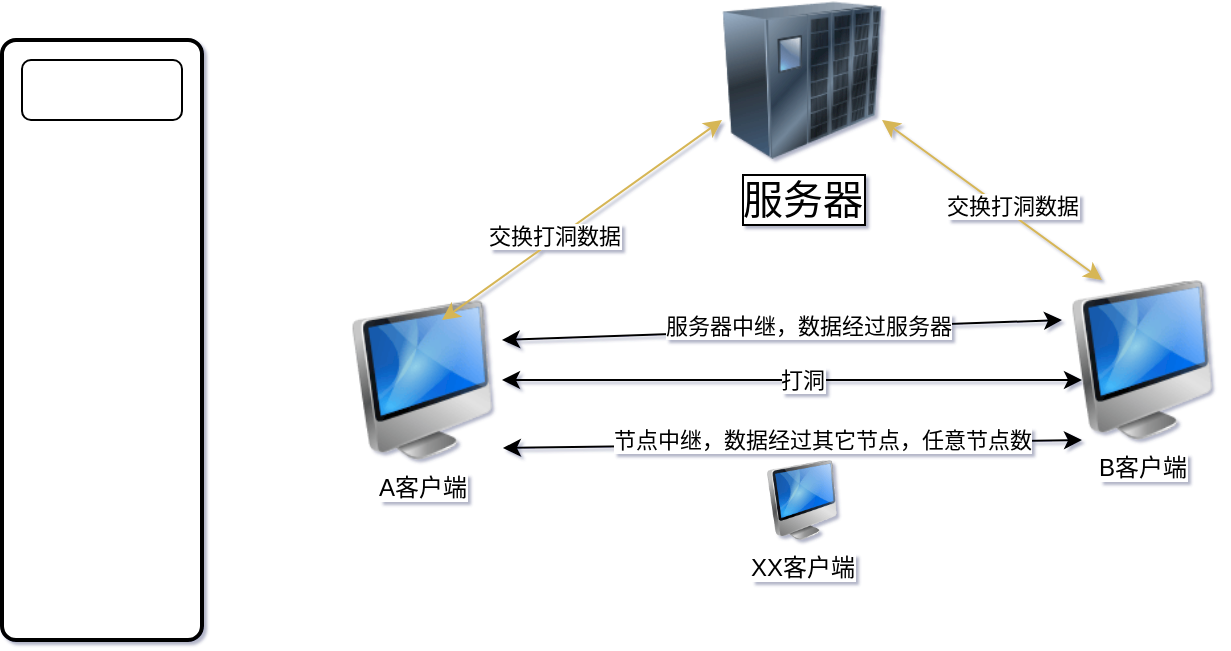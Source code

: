<mxfile version="21.1.2" type="device">
  <diagram id="C5RBs43oDa-KdzZeNtuy" name="Page-1">
    <mxGraphModel dx="2234" dy="1637" grid="1" gridSize="10" guides="1" tooltips="1" connect="1" arrows="1" fold="1" page="0" pageScale="1" pageWidth="1600" pageHeight="900" background="none" math="0" shadow="1">
      <root>
        <mxCell id="WIyWlLk6GJQsqaUBKTNV-0" />
        <mxCell id="WIyWlLk6GJQsqaUBKTNV-1" parent="WIyWlLk6GJQsqaUBKTNV-0" />
        <mxCell id="41qfXQSUIJDeYp5ECm9Y-423" value="服务器&lt;br style=&quot;font-size: 20px;&quot;&gt;" style="image;html=1;image=img/lib/clip_art/networking/UPS_128x128.png;labelBorderColor=default;fontSize=20;" vertex="1" parent="WIyWlLk6GJQsqaUBKTNV-1">
          <mxGeometry x="-230" y="-800" width="80" height="80" as="geometry" />
        </mxCell>
        <mxCell id="41qfXQSUIJDeYp5ECm9Y-426" value="A客户端" style="image;html=1;image=img/lib/clip_art/computers/iMac_128x128.png" vertex="1" parent="WIyWlLk6GJQsqaUBKTNV-1">
          <mxGeometry x="-420" y="-650" width="80" height="80" as="geometry" />
        </mxCell>
        <mxCell id="41qfXQSUIJDeYp5ECm9Y-427" value="B客户端" style="image;html=1;image=img/lib/clip_art/computers/iMac_128x128.png" vertex="1" parent="WIyWlLk6GJQsqaUBKTNV-1">
          <mxGeometry x="-60" y="-660" width="80" height="80" as="geometry" />
        </mxCell>
        <mxCell id="41qfXQSUIJDeYp5ECm9Y-431" value="" style="endArrow=classic;startArrow=classic;html=1;rounded=0;entryX=0.25;entryY=0;entryDx=0;entryDy=0;fillColor=#fff2cc;strokeColor=#d6b656;exitX=1;exitY=0.75;exitDx=0;exitDy=0;" edge="1" parent="WIyWlLk6GJQsqaUBKTNV-1" source="41qfXQSUIJDeYp5ECm9Y-423" target="41qfXQSUIJDeYp5ECm9Y-427">
          <mxGeometry width="50" height="50" relative="1" as="geometry">
            <mxPoint x="-150" y="-760" as="sourcePoint" />
            <mxPoint x="-100" y="-810" as="targetPoint" />
          </mxGeometry>
        </mxCell>
        <mxCell id="41qfXQSUIJDeYp5ECm9Y-442" value="交换打洞数据" style="edgeLabel;html=1;align=center;verticalAlign=middle;resizable=0;points=[];" vertex="1" connectable="0" parent="41qfXQSUIJDeYp5ECm9Y-431">
          <mxGeometry x="0.136" y="4" relative="1" as="geometry">
            <mxPoint as="offset" />
          </mxGeometry>
        </mxCell>
        <mxCell id="41qfXQSUIJDeYp5ECm9Y-432" value="" style="endArrow=classic;startArrow=classic;html=1;rounded=0;entryX=0;entryY=0.75;entryDx=0;entryDy=0;fillColor=#fff2cc;strokeColor=#d6b656;" edge="1" parent="WIyWlLk6GJQsqaUBKTNV-1" target="41qfXQSUIJDeYp5ECm9Y-423">
          <mxGeometry width="50" height="50" relative="1" as="geometry">
            <mxPoint x="-370" y="-640" as="sourcePoint" />
            <mxPoint x="-320" y="-690" as="targetPoint" />
          </mxGeometry>
        </mxCell>
        <mxCell id="41qfXQSUIJDeYp5ECm9Y-441" value="交换打洞数据" style="edgeLabel;html=1;align=center;verticalAlign=middle;resizable=0;points=[];" vertex="1" connectable="0" parent="41qfXQSUIJDeYp5ECm9Y-432">
          <mxGeometry x="-0.179" y="2" relative="1" as="geometry">
            <mxPoint as="offset" />
          </mxGeometry>
        </mxCell>
        <mxCell id="41qfXQSUIJDeYp5ECm9Y-436" value="" style="endArrow=classic;startArrow=classic;html=1;rounded=0;exitX=1;exitY=0.5;exitDx=0;exitDy=0;" edge="1" parent="WIyWlLk6GJQsqaUBKTNV-1" source="41qfXQSUIJDeYp5ECm9Y-426">
          <mxGeometry width="50" height="50" relative="1" as="geometry">
            <mxPoint x="-280" y="-540" as="sourcePoint" />
            <mxPoint x="-50" y="-610" as="targetPoint" />
          </mxGeometry>
        </mxCell>
        <mxCell id="41qfXQSUIJDeYp5ECm9Y-439" value="打洞" style="edgeLabel;html=1;align=center;verticalAlign=middle;resizable=0;points=[];" vertex="1" connectable="0" parent="41qfXQSUIJDeYp5ECm9Y-436">
          <mxGeometry x="-0.159" y="-2" relative="1" as="geometry">
            <mxPoint x="28" y="-2" as="offset" />
          </mxGeometry>
        </mxCell>
        <mxCell id="41qfXQSUIJDeYp5ECm9Y-437" value="" style="endArrow=classic;startArrow=classic;html=1;rounded=0;exitX=1.006;exitY=0.925;exitDx=0;exitDy=0;entryX=0.125;entryY=1;entryDx=0;entryDy=0;entryPerimeter=0;exitPerimeter=0;" edge="1" parent="WIyWlLk6GJQsqaUBKTNV-1" source="41qfXQSUIJDeYp5ECm9Y-426" target="41qfXQSUIJDeYp5ECm9Y-427">
          <mxGeometry width="50" height="50" relative="1" as="geometry">
            <mxPoint x="-290" y="-550" as="sourcePoint" />
            <mxPoint x="-240" y="-600" as="targetPoint" />
            <Array as="points" />
          </mxGeometry>
        </mxCell>
        <mxCell id="41qfXQSUIJDeYp5ECm9Y-440" value="节点中继，数据经过其它节点，任意节点数" style="edgeLabel;html=1;align=center;verticalAlign=middle;resizable=0;points=[];" vertex="1" connectable="0" parent="41qfXQSUIJDeYp5ECm9Y-437">
          <mxGeometry x="-0.091" y="1" relative="1" as="geometry">
            <mxPoint x="28" y="-1" as="offset" />
          </mxGeometry>
        </mxCell>
        <mxCell id="41qfXQSUIJDeYp5ECm9Y-444" value="XX客户端" style="image;html=1;image=img/lib/clip_art/computers/iMac_128x128.png" vertex="1" parent="WIyWlLk6GJQsqaUBKTNV-1">
          <mxGeometry x="-215" y="-570" width="50" height="40" as="geometry" />
        </mxCell>
        <mxCell id="41qfXQSUIJDeYp5ECm9Y-447" value="" style="rounded=1;whiteSpace=wrap;html=1;absoluteArcSize=1;arcSize=14;strokeWidth=2;" vertex="1" parent="WIyWlLk6GJQsqaUBKTNV-1">
          <mxGeometry x="-590" y="-780" width="100" height="300" as="geometry" />
        </mxCell>
        <mxCell id="41qfXQSUIJDeYp5ECm9Y-450" value="" style="rounded=1;whiteSpace=wrap;html=1;" vertex="1" parent="WIyWlLk6GJQsqaUBKTNV-1">
          <mxGeometry x="-580" y="-770" width="80" height="30" as="geometry" />
        </mxCell>
        <mxCell id="41qfXQSUIJDeYp5ECm9Y-451" value="" style="endArrow=classic;startArrow=classic;html=1;rounded=0;exitX=1;exitY=0.25;exitDx=0;exitDy=0;entryX=0;entryY=0.25;entryDx=0;entryDy=0;" edge="1" parent="WIyWlLk6GJQsqaUBKTNV-1" source="41qfXQSUIJDeYp5ECm9Y-426" target="41qfXQSUIJDeYp5ECm9Y-427">
          <mxGeometry width="50" height="50" relative="1" as="geometry">
            <mxPoint x="-300" y="-610" as="sourcePoint" />
            <mxPoint x="-250" y="-660" as="targetPoint" />
          </mxGeometry>
        </mxCell>
        <mxCell id="41qfXQSUIJDeYp5ECm9Y-452" value="服务器中继，数据经过服务器" style="edgeLabel;html=1;align=center;verticalAlign=middle;resizable=0;points=[];" vertex="1" connectable="0" parent="41qfXQSUIJDeYp5ECm9Y-451">
          <mxGeometry x="0.09" y="2" relative="1" as="geometry">
            <mxPoint as="offset" />
          </mxGeometry>
        </mxCell>
      </root>
    </mxGraphModel>
  </diagram>
</mxfile>
